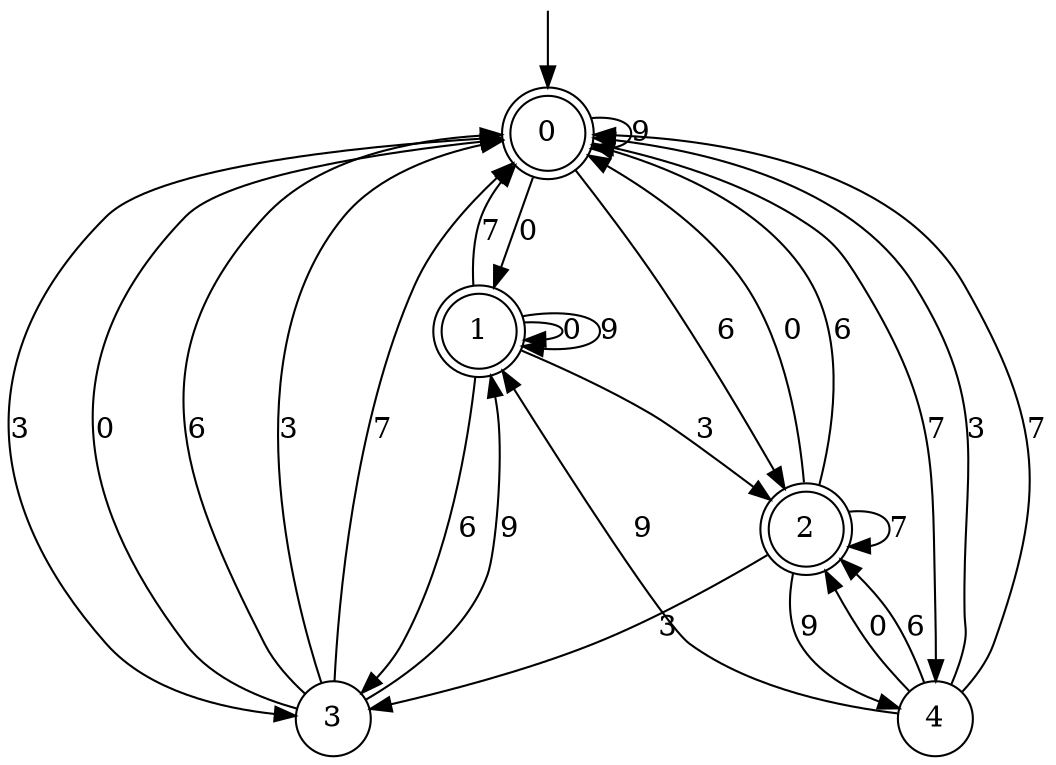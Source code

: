 digraph g {

	s0 [shape="doublecircle" label="0"];
	s1 [shape="doublecircle" label="1"];
	s2 [shape="doublecircle" label="2"];
	s3 [shape="circle" label="3"];
	s4 [shape="circle" label="4"];
	s0 -> s1 [label="0"];
	s0 -> s2 [label="6"];
	s0 -> s3 [label="3"];
	s0 -> s4 [label="7"];
	s0 -> s0 [label="9"];
	s1 -> s1 [label="0"];
	s1 -> s3 [label="6"];
	s1 -> s2 [label="3"];
	s1 -> s0 [label="7"];
	s1 -> s1 [label="9"];
	s2 -> s0 [label="0"];
	s2 -> s0 [label="6"];
	s2 -> s3 [label="3"];
	s2 -> s2 [label="7"];
	s2 -> s4 [label="9"];
	s3 -> s0 [label="0"];
	s3 -> s0 [label="6"];
	s3 -> s0 [label="3"];
	s3 -> s0 [label="7"];
	s3 -> s1 [label="9"];
	s4 -> s2 [label="0"];
	s4 -> s2 [label="6"];
	s4 -> s0 [label="3"];
	s4 -> s0 [label="7"];
	s4 -> s1 [label="9"];

__start0 [label="" shape="none" width="0" height="0"];
__start0 -> s0;

}
